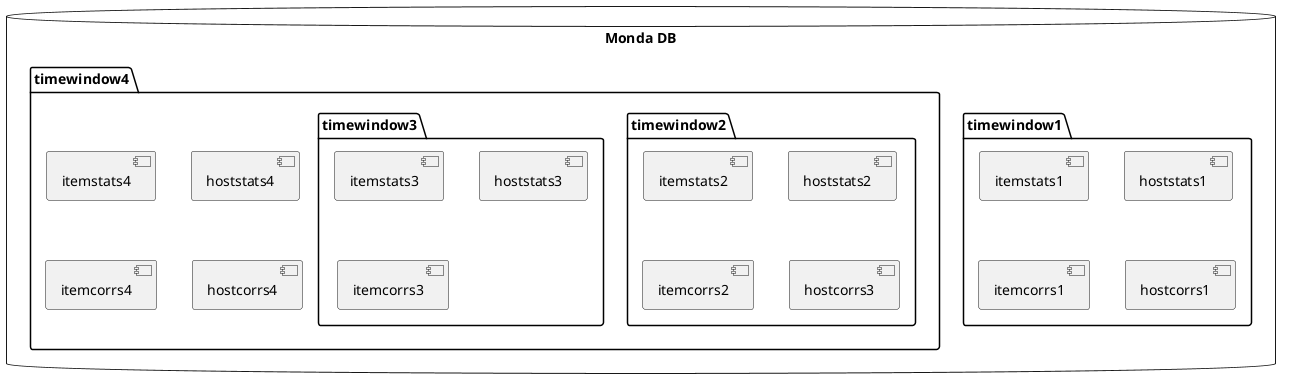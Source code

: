 @startuml

database "Monda DB" {
	folder timewindow1 {
		[itemstats1]
		[hoststats1]
		[itemcorrs1]
		[hostcorrs1]
	}
	folder timewindow4 {
		[itemstats4]
		[hoststats4]
		[itemcorrs4]
		[hostcorrs4]
		folder timewindow2 {
			[itemstats2]
			[hoststats2]
			[itemcorrs2]
			[hostcorrs3]
		}
		folder timewindow3 {
			[itemstats3]
			[hoststats3]
			[itemcorrs3]
			[hostcorrs3]
		}
	}
}

@enduml